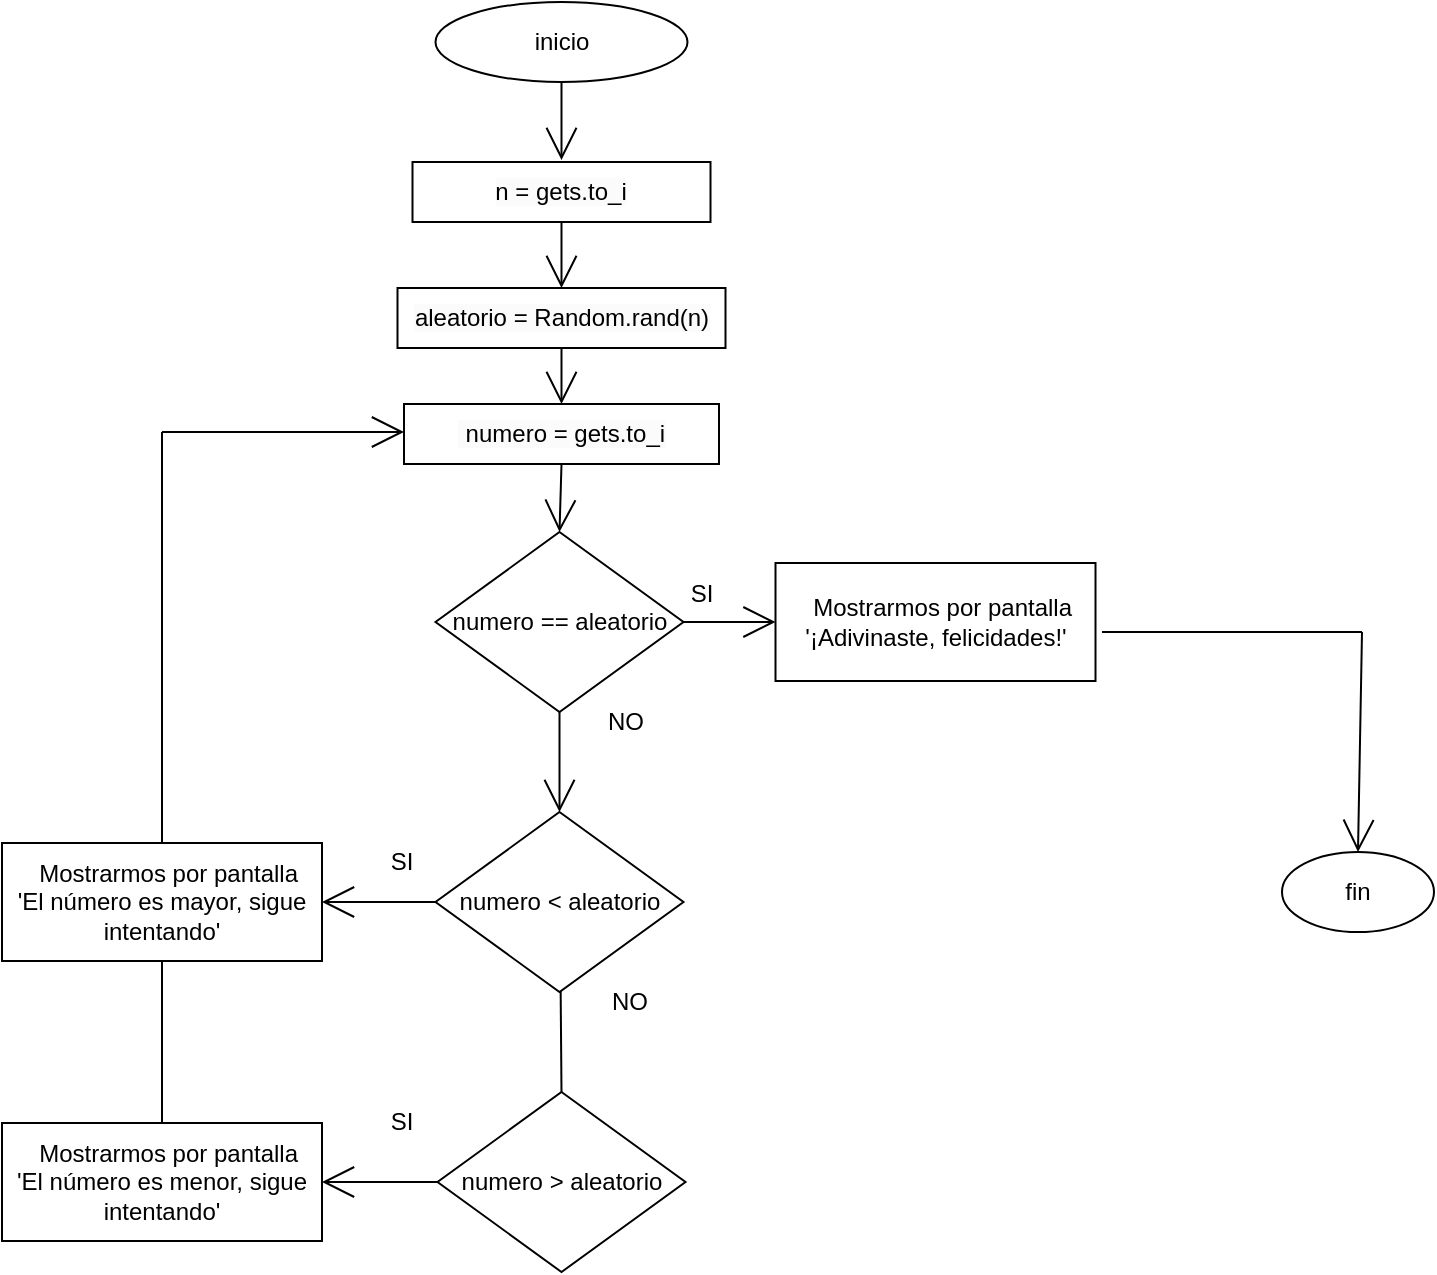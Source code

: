 <mxfile>
    <diagram id="ULBjtQB60qQB-zD3N5pG" name="Page-1">
        <mxGraphModel dx="1384" dy="3158" grid="1" gridSize="10" guides="1" tooltips="1" connect="1" arrows="1" fold="1" page="1" pageScale="1" pageWidth="827" pageHeight="1169" math="0" shadow="0">
            <root>
                <mxCell id="0"/>
                <mxCell id="1" parent="0"/>
                <mxCell id="37" style="edgeStyle=none;curved=1;rounded=0;orthogonalLoop=1;jettySize=auto;html=1;endArrow=open;startSize=14;endSize=14;sourcePerimeterSpacing=8;targetPerimeterSpacing=8;entryX=0.5;entryY=0;entryDx=0;entryDy=0;exitX=0.5;exitY=1;exitDx=0;exitDy=0;" parent="1" edge="1">
                    <mxGeometry relative="1" as="geometry">
                        <mxPoint x="319.75" y="-2121" as="sourcePoint"/>
                        <mxPoint x="319.75" y="-2076" as="targetPoint"/>
                    </mxGeometry>
                </mxCell>
                <mxCell id="2" value="inicio" style="ellipse;whiteSpace=wrap;html=1;" parent="1" vertex="1">
                    <mxGeometry x="256.75" y="-2155" width="126" height="40" as="geometry"/>
                </mxCell>
                <mxCell id="70" style="edgeStyle=none;curved=1;rounded=0;orthogonalLoop=1;jettySize=auto;html=1;entryX=0.5;entryY=0;entryDx=0;entryDy=0;endArrow=open;startSize=14;endSize=14;sourcePerimeterSpacing=8;targetPerimeterSpacing=8;exitX=0.5;exitY=1;exitDx=0;exitDy=0;" parent="1" source="5" edge="1">
                    <mxGeometry relative="1" as="geometry">
                        <mxPoint x="321.75" y="-1850" as="sourcePoint"/>
                        <mxPoint x="318.75" y="-1750" as="targetPoint"/>
                    </mxGeometry>
                </mxCell>
                <mxCell id="5" value="numero == aleatorio" style="rhombus;whiteSpace=wrap;html=1;" parent="1" vertex="1">
                    <mxGeometry x="256.75" y="-1890" width="124" height="90" as="geometry"/>
                </mxCell>
                <mxCell id="67" style="edgeStyle=none;curved=1;rounded=0;orthogonalLoop=1;jettySize=auto;html=1;endArrow=open;startSize=14;endSize=14;sourcePerimeterSpacing=8;targetPerimeterSpacing=8;exitX=0.5;exitY=1;exitDx=0;exitDy=0;entryX=0.5;entryY=0;entryDx=0;entryDy=0;" parent="1" source="84" target="5" edge="1">
                    <mxGeometry relative="1" as="geometry">
                        <mxPoint x="168.75" y="-1935" as="targetPoint"/>
                    </mxGeometry>
                </mxCell>
                <mxCell id="85" style="edgeStyle=none;curved=1;rounded=0;orthogonalLoop=1;jettySize=auto;html=1;entryX=0.5;entryY=0;entryDx=0;entryDy=0;endArrow=open;startSize=14;endSize=14;sourcePerimeterSpacing=8;targetPerimeterSpacing=8;exitX=0.5;exitY=1;exitDx=0;exitDy=0;" parent="1" source="15" target="84" edge="1">
                    <mxGeometry relative="1" as="geometry"/>
                </mxCell>
                <mxCell id="15" value="&lt;span style=&quot;color: rgb(0, 0, 0); font-family: Helvetica; font-size: 12px; font-style: normal; font-variant-ligatures: normal; font-variant-caps: normal; font-weight: 400; letter-spacing: normal; orphans: 2; text-align: center; text-indent: 0px; text-transform: none; widows: 2; word-spacing: 0px; -webkit-text-stroke-width: 0px; background-color: rgb(251, 251, 251); text-decoration-thickness: initial; text-decoration-style: initial; text-decoration-color: initial; float: none; display: inline !important;&quot;&gt;aleatorio = Random.rand(n)&lt;br&gt;&lt;/span&gt;" style="rounded=0;whiteSpace=wrap;html=1;" parent="1" vertex="1">
                    <mxGeometry x="237.75" y="-2012" width="164" height="30" as="geometry"/>
                </mxCell>
                <mxCell id="38" style="edgeStyle=none;curved=1;rounded=0;orthogonalLoop=1;jettySize=auto;html=1;endArrow=open;startSize=14;endSize=14;sourcePerimeterSpacing=8;targetPerimeterSpacing=8;entryX=0.5;entryY=0;entryDx=0;entryDy=0;exitX=0.5;exitY=1;exitDx=0;exitDy=0;" parent="1" source="16" target="15" edge="1">
                    <mxGeometry relative="1" as="geometry">
                        <mxPoint x="26.75" y="-1980" as="targetPoint"/>
                        <mxPoint x="316.75" y="-2040" as="sourcePoint"/>
                    </mxGeometry>
                </mxCell>
                <mxCell id="16" value="&lt;span style=&quot;color: rgb(0, 0, 0); font-family: Helvetica; font-size: 12px; font-style: normal; font-variant-ligatures: normal; font-variant-caps: normal; font-weight: 400; letter-spacing: normal; orphans: 2; text-align: center; text-indent: 0px; text-transform: none; widows: 2; word-spacing: 0px; -webkit-text-stroke-width: 0px; background-color: rgb(251, 251, 251); text-decoration-thickness: initial; text-decoration-style: initial; text-decoration-color: initial; float: none; display: inline !important;&quot;&gt;n = gets.to_i&lt;br&gt;&lt;/span&gt;" style="rounded=0;whiteSpace=wrap;html=1;" parent="1" vertex="1">
                    <mxGeometry x="245.25" y="-2075" width="149" height="30" as="geometry"/>
                </mxCell>
                <mxCell id="23" style="edgeStyle=none;curved=1;rounded=0;orthogonalLoop=1;jettySize=auto;html=1;endArrow=open;startSize=14;endSize=14;sourcePerimeterSpacing=8;targetPerimeterSpacing=8;exitX=1;exitY=0.5;exitDx=0;exitDy=0;entryX=0;entryY=0.5;entryDx=0;entryDy=0;" parent="1" source="5" target="24" edge="1">
                    <mxGeometry relative="1" as="geometry">
                        <mxPoint x="426.75" y="-1840" as="targetPoint"/>
                        <mxPoint x="376.75" y="-1740" as="sourcePoint"/>
                    </mxGeometry>
                </mxCell>
                <mxCell id="24" value="&amp;nbsp; Mostrarmos por pantalla&lt;br&gt;'¡Adivinaste, felicidades!'" style="rounded=0;whiteSpace=wrap;html=1;" parent="1" vertex="1">
                    <mxGeometry x="426.75" y="-1874.5" width="160" height="59" as="geometry"/>
                </mxCell>
                <mxCell id="27" value="SI" style="text;html=1;strokeColor=none;fillColor=none;align=center;verticalAlign=middle;whiteSpace=wrap;rounded=0;" parent="1" vertex="1">
                    <mxGeometry x="360" y="-1874.5" width="60" height="30" as="geometry"/>
                </mxCell>
                <mxCell id="43" value="SI" style="text;html=1;strokeColor=none;fillColor=none;align=center;verticalAlign=middle;whiteSpace=wrap;rounded=0;" parent="1" vertex="1">
                    <mxGeometry x="210" y="-1740" width="60" height="30" as="geometry"/>
                </mxCell>
                <mxCell id="74" value="" style="endArrow=none;html=1;rounded=0;startSize=14;endSize=14;sourcePerimeterSpacing=8;targetPerimeterSpacing=8;curved=1;" parent="1" edge="1">
                    <mxGeometry width="50" height="50" relative="1" as="geometry">
                        <mxPoint x="319.25" y="-1670" as="sourcePoint"/>
                        <mxPoint x="319.75" y="-1610" as="targetPoint"/>
                    </mxGeometry>
                </mxCell>
                <mxCell id="84" value="&lt;span style=&quot;color: rgb(0, 0, 0); font-family: Helvetica; font-size: 12px; font-style: normal; font-variant-ligatures: normal; font-variant-caps: normal; font-weight: 400; letter-spacing: normal; orphans: 2; text-align: center; text-indent: 0px; text-transform: none; widows: 2; word-spacing: 0px; -webkit-text-stroke-width: 0px; background-color: rgb(251, 251, 251); text-decoration-thickness: initial; text-decoration-style: initial; text-decoration-color: initial; float: none; display: inline !important;&quot;&gt;&amp;nbsp;numero = gets.to_i&lt;br&gt;&lt;/span&gt;" style="rounded=0;whiteSpace=wrap;html=1;" parent="1" vertex="1">
                    <mxGeometry x="241" y="-1954" width="157.5" height="30" as="geometry"/>
                </mxCell>
                <mxCell id="87" value="&amp;nbsp; Mostrarmos por pantalla&lt;br&gt;'El número es mayor, sigue intentando'" style="rounded=0;whiteSpace=wrap;html=1;" parent="1" vertex="1">
                    <mxGeometry x="40" y="-1734.5" width="160" height="59" as="geometry"/>
                </mxCell>
                <mxCell id="91" value="NO" style="text;html=1;strokeColor=none;fillColor=none;align=center;verticalAlign=middle;whiteSpace=wrap;rounded=0;" parent="1" vertex="1">
                    <mxGeometry x="324" y="-1670" width="60" height="30" as="geometry"/>
                </mxCell>
                <mxCell id="93" value="&amp;nbsp; Mostrarmos por pantalla&lt;br&gt;'El número es menor, sigue intentando'" style="rounded=0;whiteSpace=wrap;html=1;" parent="1" vertex="1">
                    <mxGeometry x="40" y="-1594.5" width="160" height="59" as="geometry"/>
                </mxCell>
                <mxCell id="94" value="fin" style="ellipse;whiteSpace=wrap;html=1;" parent="1" vertex="1">
                    <mxGeometry x="680" y="-1730" width="76" height="40" as="geometry"/>
                </mxCell>
                <mxCell id="96" value="" style="endArrow=none;html=1;rounded=0;startSize=14;endSize=14;sourcePerimeterSpacing=8;targetPerimeterSpacing=8;curved=1;" parent="1" edge="1">
                    <mxGeometry width="50" height="50" relative="1" as="geometry">
                        <mxPoint x="720" y="-1840" as="sourcePoint"/>
                        <mxPoint x="590" y="-1840" as="targetPoint"/>
                    </mxGeometry>
                </mxCell>
                <mxCell id="98" style="edgeStyle=none;curved=1;rounded=0;orthogonalLoop=1;jettySize=auto;html=1;entryX=0.5;entryY=0;entryDx=0;entryDy=0;endArrow=open;startSize=14;endSize=14;sourcePerimeterSpacing=8;targetPerimeterSpacing=8;" parent="1" target="94" edge="1">
                    <mxGeometry relative="1" as="geometry">
                        <mxPoint x="720" y="-1840" as="sourcePoint"/>
                        <mxPoint x="436.75" y="-1700" as="targetPoint"/>
                    </mxGeometry>
                </mxCell>
                <mxCell id="107" style="edgeStyle=none;curved=1;rounded=0;orthogonalLoop=1;jettySize=auto;html=1;entryX=1;entryY=0.5;entryDx=0;entryDy=0;endArrow=open;startSize=14;endSize=14;sourcePerimeterSpacing=8;targetPerimeterSpacing=8;exitX=0;exitY=0.5;exitDx=0;exitDy=0;" edge="1" parent="1" source="103" target="87">
                    <mxGeometry relative="1" as="geometry"/>
                </mxCell>
                <mxCell id="103" value="numero &amp;lt; aleatorio" style="rhombus;whiteSpace=wrap;html=1;" parent="1" vertex="1">
                    <mxGeometry x="256.75" y="-1750" width="124" height="90" as="geometry"/>
                </mxCell>
                <mxCell id="108" style="edgeStyle=none;curved=1;rounded=0;orthogonalLoop=1;jettySize=auto;html=1;entryX=1;entryY=0.5;entryDx=0;entryDy=0;endArrow=open;startSize=14;endSize=14;sourcePerimeterSpacing=8;targetPerimeterSpacing=8;exitX=0;exitY=0.5;exitDx=0;exitDy=0;" edge="1" parent="1" source="104" target="93">
                    <mxGeometry relative="1" as="geometry"/>
                </mxCell>
                <mxCell id="104" value="numero &amp;gt; aleatorio" style="rhombus;whiteSpace=wrap;html=1;" parent="1" vertex="1">
                    <mxGeometry x="257.75" y="-1610" width="124" height="90" as="geometry"/>
                </mxCell>
                <mxCell id="105" value="NO" style="text;html=1;strokeColor=none;fillColor=none;align=center;verticalAlign=middle;whiteSpace=wrap;rounded=0;" vertex="1" parent="1">
                    <mxGeometry x="321.75" y="-1810" width="60" height="30" as="geometry"/>
                </mxCell>
                <mxCell id="106" value="SI" style="text;html=1;strokeColor=none;fillColor=none;align=center;verticalAlign=middle;whiteSpace=wrap;rounded=0;" vertex="1" parent="1">
                    <mxGeometry x="210" y="-1610" width="60" height="30" as="geometry"/>
                </mxCell>
                <mxCell id="112" value="" style="endArrow=none;html=1;rounded=0;startSize=14;endSize=14;sourcePerimeterSpacing=8;targetPerimeterSpacing=8;curved=1;exitX=0.5;exitY=0;exitDx=0;exitDy=0;" edge="1" parent="1" source="87">
                    <mxGeometry width="50" height="50" relative="1" as="geometry">
                        <mxPoint x="230" y="-1820" as="sourcePoint"/>
                        <mxPoint x="120" y="-1940" as="targetPoint"/>
                    </mxGeometry>
                </mxCell>
                <mxCell id="113" style="edgeStyle=none;curved=1;rounded=0;orthogonalLoop=1;jettySize=auto;html=1;endArrow=open;startSize=14;endSize=14;sourcePerimeterSpacing=8;targetPerimeterSpacing=8;entryX=0;entryY=0.5;entryDx=0;entryDy=0;" edge="1" parent="1">
                    <mxGeometry relative="1" as="geometry">
                        <mxPoint x="120" y="-1940" as="sourcePoint"/>
                        <mxPoint x="241" y="-1940" as="targetPoint"/>
                    </mxGeometry>
                </mxCell>
                <mxCell id="114" value="" style="endArrow=none;html=1;rounded=0;startSize=14;endSize=14;sourcePerimeterSpacing=8;targetPerimeterSpacing=8;curved=1;exitX=0.5;exitY=1;exitDx=0;exitDy=0;entryX=0.5;entryY=0;entryDx=0;entryDy=0;" edge="1" parent="1" source="87" target="93">
                    <mxGeometry width="50" height="50" relative="1" as="geometry">
                        <mxPoint x="130" y="-1724.5" as="sourcePoint"/>
                        <mxPoint x="130" y="-1930" as="targetPoint"/>
                    </mxGeometry>
                </mxCell>
            </root>
        </mxGraphModel>
    </diagram>
</mxfile>